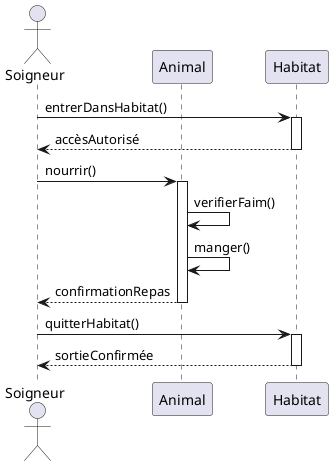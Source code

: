 @startuml
actor Soigneur
participant "Animal" as A
participant "Habitat" as H

Soigneur -> H: entrerDansHabitat()
activate H
H --> Soigneur: accèsAutorisé
deactivate H

Soigneur -> A: nourrir()
activate A
A -> A: verifierFaim()
A -> A: manger()
A --> Soigneur: confirmationRepas
deactivate A

Soigneur -> H: quitterHabitat()
activate H
H --> Soigneur: sortieConfirmée
deactivate H
@enduml 
